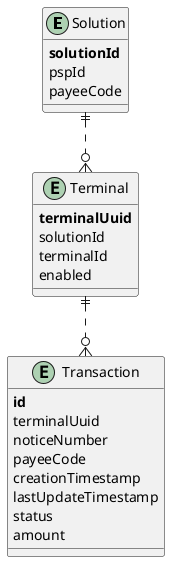 @startuml
skinparam linetype ortho

entity "Solution" as sol {
	**solutionId**
	pspId
	payeeCode
}

entity "Terminal" as pos {
	**terminalUuid**
	solutionId
	terminalId
	enabled
}

entity "Transaction" as trx {
	**id**
	terminalUuid
	noticeNumber
	payeeCode
	creationTimestamp
	lastUpdateTimestamp
	status
	amount
}

sol ||..o{ pos
pos ||..o{ trx
@enduml
